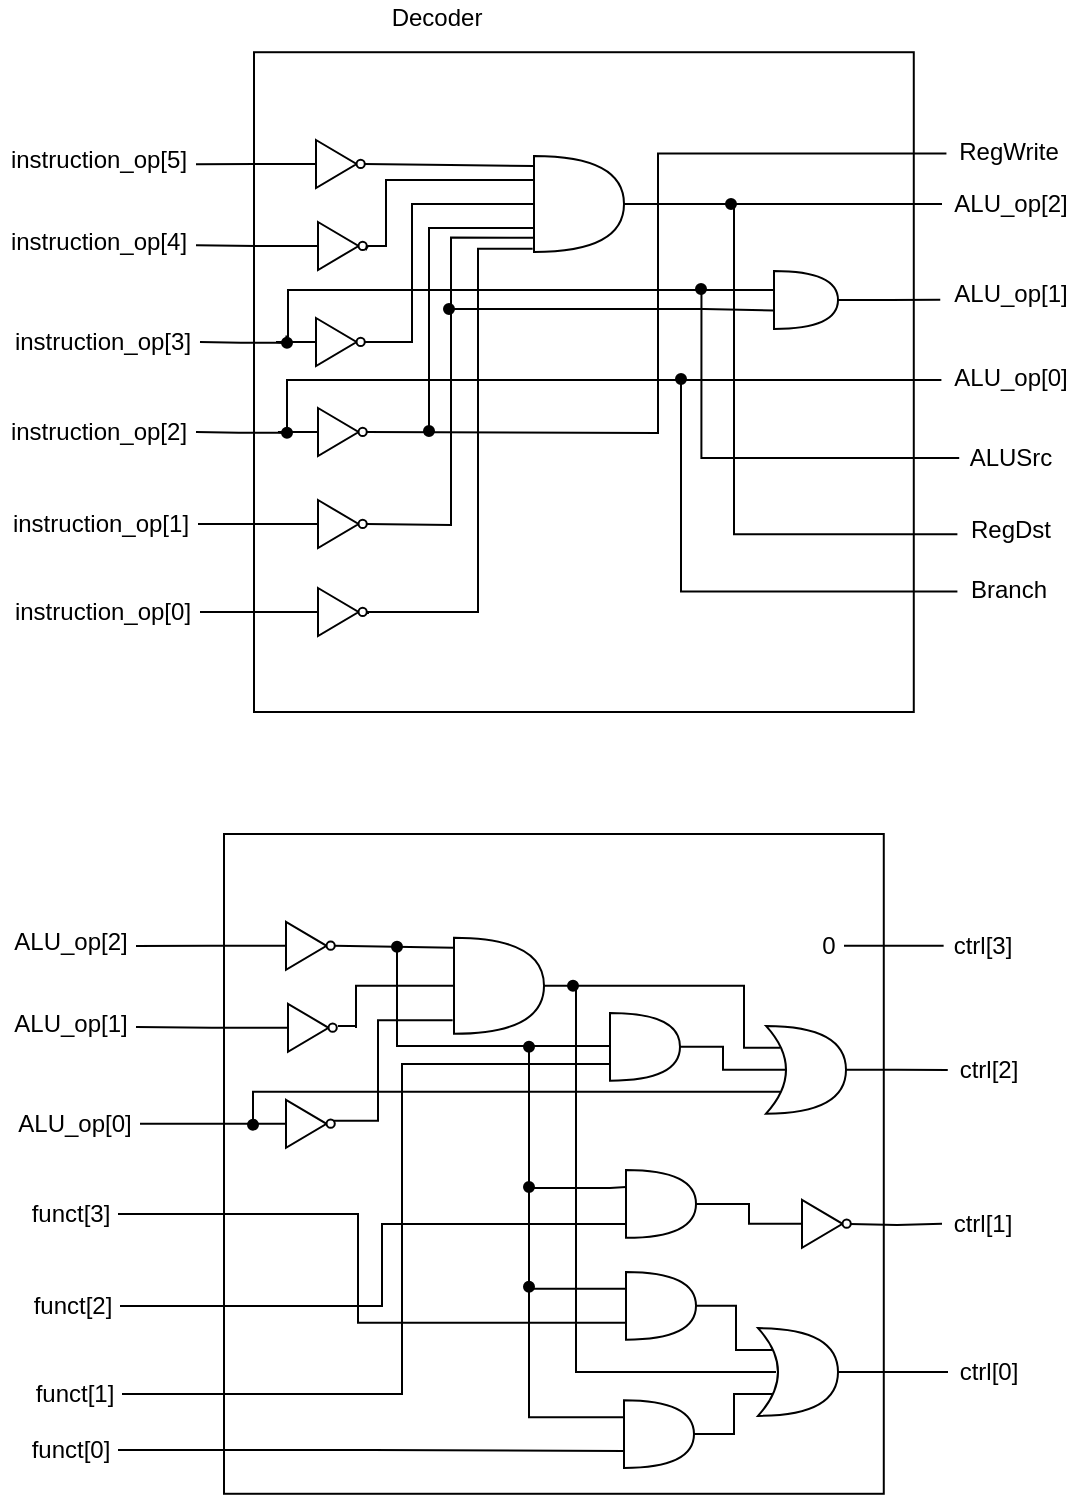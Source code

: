 <mxfile version="17.4.6" type="device"><diagram id="Ae_GT6EMY1hD6hrK7JYR" name="Page-1"><mxGraphModel dx="745" dy="617" grid="0" gridSize="10" guides="1" tooltips="1" connect="1" arrows="1" fold="1" page="1" pageScale="1" pageWidth="827" pageHeight="1169" math="0" shadow="0"><root><mxCell id="0"/><mxCell id="1" parent="0"/><mxCell id="mWojuY9GmWbYDhZJuM3N-86" value="" style="whiteSpace=wrap;html=1;aspect=fixed;" vertex="1" parent="1"><mxGeometry x="268" y="561" width="329.89" height="329.89" as="geometry"/></mxCell><mxCell id="tifGCNSikDP9x4b8kr5v-2" style="edgeStyle=orthogonalEdgeStyle;rounded=0;orthogonalLoop=1;jettySize=auto;html=1;exitX=0;exitY=0.25;exitDx=0;exitDy=0;exitPerimeter=0;endArrow=none;endFill=0;" parent="1" source="tifGCNSikDP9x4b8kr5v-1" edge="1"><mxGeometry relative="1" as="geometry"><mxPoint x="406" y="327.286" as="targetPoint"/></mxGeometry></mxCell><mxCell id="tifGCNSikDP9x4b8kr5v-3" style="edgeStyle=orthogonalEdgeStyle;rounded=0;orthogonalLoop=1;jettySize=auto;html=1;exitX=0;exitY=0.75;exitDx=0;exitDy=0;exitPerimeter=0;endArrow=none;endFill=0;" parent="1" source="tifGCNSikDP9x4b8kr5v-1" edge="1"><mxGeometry relative="1" as="geometry"><mxPoint x="406" y="353" as="targetPoint"/></mxGeometry></mxCell><mxCell id="tifGCNSikDP9x4b8kr5v-1" value="" style="shape=or;whiteSpace=wrap;html=1;" parent="1" vertex="1"><mxGeometry x="436" y="314" width="50" height="52.22" as="geometry"/></mxCell><mxCell id="tifGCNSikDP9x4b8kr5v-4" value="instruction_op[3]" style="text;html=1;align=center;verticalAlign=middle;resizable=0;points=[];autosize=1;strokeColor=none;fillColor=none;" parent="1" vertex="1"><mxGeometry x="158" y="306" width="98" height="18" as="geometry"/></mxCell><mxCell id="mWojuY9GmWbYDhZJuM3N-1" value="instruction_op[2]" style="text;html=1;align=center;verticalAlign=middle;resizable=0;points=[];autosize=1;strokeColor=none;fillColor=none;" vertex="1" parent="1"><mxGeometry x="156" y="351" width="98" height="18" as="geometry"/></mxCell><mxCell id="mWojuY9GmWbYDhZJuM3N-2" value="instruction_op[1]" style="text;html=1;align=center;verticalAlign=middle;resizable=0;points=[];autosize=1;strokeColor=none;fillColor=none;" vertex="1" parent="1"><mxGeometry x="157" y="397" width="98" height="18" as="geometry"/></mxCell><mxCell id="mWojuY9GmWbYDhZJuM3N-3" value="" style="whiteSpace=wrap;html=1;aspect=fixed;" vertex="1" parent="1"><mxGeometry x="283" y="170.11" width="329.89" height="329.89" as="geometry"/></mxCell><mxCell id="mWojuY9GmWbYDhZJuM3N-4" value="Decoder" style="text;html=1;align=center;verticalAlign=middle;resizable=0;points=[];autosize=1;strokeColor=none;fillColor=none;" vertex="1" parent="1"><mxGeometry x="346" y="144" width="55" height="18" as="geometry"/></mxCell><mxCell id="mWojuY9GmWbYDhZJuM3N-6" value="instruction_op[5]" style="text;html=1;align=center;verticalAlign=middle;resizable=0;points=[];autosize=1;strokeColor=none;fillColor=none;" vertex="1" parent="1"><mxGeometry x="156" y="215" width="98" height="18" as="geometry"/></mxCell><mxCell id="mWojuY9GmWbYDhZJuM3N-7" value="instruction_op[4]" style="text;html=1;align=center;verticalAlign=middle;resizable=0;points=[];autosize=1;strokeColor=none;fillColor=none;" vertex="1" parent="1"><mxGeometry x="156" y="256" width="98" height="18" as="geometry"/></mxCell><mxCell id="mWojuY9GmWbYDhZJuM3N-8" value="instruction_op[0]" style="text;html=1;align=center;verticalAlign=middle;resizable=0;points=[];autosize=1;strokeColor=none;fillColor=none;" vertex="1" parent="1"><mxGeometry x="158" y="441" width="98" height="18" as="geometry"/></mxCell><mxCell id="mWojuY9GmWbYDhZJuM3N-11" value="" style="group" vertex="1" connectable="0" parent="1"><mxGeometry x="314" y="214" width="25" height="24" as="geometry"/></mxCell><mxCell id="mWojuY9GmWbYDhZJuM3N-9" value="" style="triangle;whiteSpace=wrap;html=1;" vertex="1" parent="mWojuY9GmWbYDhZJuM3N-11"><mxGeometry width="20.27" height="24" as="geometry"/></mxCell><mxCell id="mWojuY9GmWbYDhZJuM3N-10" value="" style="ellipse;whiteSpace=wrap;html=1;aspect=fixed;" vertex="1" parent="mWojuY9GmWbYDhZJuM3N-11"><mxGeometry x="20.27" y="9.9" width="4.118" height="4.118" as="geometry"/></mxCell><mxCell id="mWojuY9GmWbYDhZJuM3N-12" value="" style="group" vertex="1" connectable="0" parent="1"><mxGeometry x="315" y="438" width="25" height="24" as="geometry"/></mxCell><mxCell id="mWojuY9GmWbYDhZJuM3N-13" value="" style="triangle;whiteSpace=wrap;html=1;" vertex="1" parent="mWojuY9GmWbYDhZJuM3N-12"><mxGeometry width="20.27" height="24" as="geometry"/></mxCell><mxCell id="mWojuY9GmWbYDhZJuM3N-14" value="" style="ellipse;whiteSpace=wrap;html=1;aspect=fixed;" vertex="1" parent="mWojuY9GmWbYDhZJuM3N-12"><mxGeometry x="20.27" y="9.9" width="4.118" height="4.118" as="geometry"/></mxCell><mxCell id="mWojuY9GmWbYDhZJuM3N-15" value="" style="group" vertex="1" connectable="0" parent="1"><mxGeometry x="315" y="394" width="25" height="24" as="geometry"/></mxCell><mxCell id="mWojuY9GmWbYDhZJuM3N-16" value="" style="triangle;whiteSpace=wrap;html=1;" vertex="1" parent="mWojuY9GmWbYDhZJuM3N-15"><mxGeometry width="20.27" height="24" as="geometry"/></mxCell><mxCell id="mWojuY9GmWbYDhZJuM3N-17" value="" style="ellipse;whiteSpace=wrap;html=1;aspect=fixed;" vertex="1" parent="mWojuY9GmWbYDhZJuM3N-15"><mxGeometry x="20.27" y="9.9" width="4.118" height="4.118" as="geometry"/></mxCell><mxCell id="mWojuY9GmWbYDhZJuM3N-18" value="" style="group" vertex="1" connectable="0" parent="1"><mxGeometry x="315" y="348" width="25" height="24" as="geometry"/></mxCell><mxCell id="mWojuY9GmWbYDhZJuM3N-19" value="" style="triangle;whiteSpace=wrap;html=1;" vertex="1" parent="mWojuY9GmWbYDhZJuM3N-18"><mxGeometry width="20.27" height="24" as="geometry"/></mxCell><mxCell id="mWojuY9GmWbYDhZJuM3N-20" value="" style="ellipse;whiteSpace=wrap;html=1;aspect=fixed;" vertex="1" parent="mWojuY9GmWbYDhZJuM3N-18"><mxGeometry x="20.27" y="9.9" width="4.118" height="4.118" as="geometry"/></mxCell><mxCell id="mWojuY9GmWbYDhZJuM3N-21" value="" style="group" vertex="1" connectable="0" parent="1"><mxGeometry x="314" y="303" width="25" height="24" as="geometry"/></mxCell><mxCell id="mWojuY9GmWbYDhZJuM3N-22" value="" style="triangle;whiteSpace=wrap;html=1;" vertex="1" parent="mWojuY9GmWbYDhZJuM3N-21"><mxGeometry width="20.27" height="24" as="geometry"/></mxCell><mxCell id="mWojuY9GmWbYDhZJuM3N-23" value="" style="ellipse;whiteSpace=wrap;html=1;aspect=fixed;" vertex="1" parent="mWojuY9GmWbYDhZJuM3N-21"><mxGeometry x="20.27" y="9.9" width="4.118" height="4.118" as="geometry"/></mxCell><mxCell id="mWojuY9GmWbYDhZJuM3N-24" value="" style="group" vertex="1" connectable="0" parent="1"><mxGeometry x="315" y="255" width="25" height="24" as="geometry"/></mxCell><mxCell id="mWojuY9GmWbYDhZJuM3N-25" value="" style="triangle;whiteSpace=wrap;html=1;" vertex="1" parent="mWojuY9GmWbYDhZJuM3N-24"><mxGeometry width="20.27" height="24" as="geometry"/></mxCell><mxCell id="mWojuY9GmWbYDhZJuM3N-26" value="" style="ellipse;whiteSpace=wrap;html=1;aspect=fixed;" vertex="1" parent="mWojuY9GmWbYDhZJuM3N-24"><mxGeometry x="20.27" y="9.9" width="4.118" height="4.118" as="geometry"/></mxCell><mxCell id="mWojuY9GmWbYDhZJuM3N-28" style="edgeStyle=orthogonalEdgeStyle;rounded=0;orthogonalLoop=1;jettySize=auto;html=1;exitX=0;exitY=0.5;exitDx=0;exitDy=0;entryX=1;entryY=0.616;entryDx=0;entryDy=0;entryPerimeter=0;endArrow=none;endFill=0;" edge="1" parent="1" source="mWojuY9GmWbYDhZJuM3N-9" target="mWojuY9GmWbYDhZJuM3N-6"><mxGeometry relative="1" as="geometry"/></mxCell><mxCell id="mWojuY9GmWbYDhZJuM3N-29" style="edgeStyle=orthogonalEdgeStyle;rounded=0;orthogonalLoop=1;jettySize=auto;html=1;exitX=0;exitY=0.5;exitDx=0;exitDy=0;entryX=1;entryY=0.587;entryDx=0;entryDy=0;entryPerimeter=0;endArrow=none;endFill=0;" edge="1" parent="1" source="mWojuY9GmWbYDhZJuM3N-25" target="mWojuY9GmWbYDhZJuM3N-7"><mxGeometry relative="1" as="geometry"/></mxCell><mxCell id="mWojuY9GmWbYDhZJuM3N-30" style="edgeStyle=orthogonalEdgeStyle;rounded=0;orthogonalLoop=1;jettySize=auto;html=1;exitX=0;exitY=0.5;exitDx=0;exitDy=0;endArrow=none;endFill=0;startArrow=none;" edge="1" parent="1" source="mWojuY9GmWbYDhZJuM3N-54" target="tifGCNSikDP9x4b8kr5v-4"><mxGeometry relative="1" as="geometry"/></mxCell><mxCell id="mWojuY9GmWbYDhZJuM3N-31" style="edgeStyle=orthogonalEdgeStyle;rounded=0;orthogonalLoop=1;jettySize=auto;html=1;exitX=0;exitY=0.5;exitDx=0;exitDy=0;endArrow=none;endFill=0;startArrow=none;" edge="1" parent="1" source="mWojuY9GmWbYDhZJuM3N-65" target="mWojuY9GmWbYDhZJuM3N-1"><mxGeometry relative="1" as="geometry"/></mxCell><mxCell id="mWojuY9GmWbYDhZJuM3N-32" style="edgeStyle=orthogonalEdgeStyle;rounded=0;orthogonalLoop=1;jettySize=auto;html=1;exitX=0;exitY=0.5;exitDx=0;exitDy=0;endArrow=none;endFill=0;" edge="1" parent="1" source="mWojuY9GmWbYDhZJuM3N-16" target="mWojuY9GmWbYDhZJuM3N-2"><mxGeometry relative="1" as="geometry"/></mxCell><mxCell id="mWojuY9GmWbYDhZJuM3N-33" style="edgeStyle=orthogonalEdgeStyle;rounded=0;orthogonalLoop=1;jettySize=auto;html=1;exitX=0;exitY=0.5;exitDx=0;exitDy=0;endArrow=none;endFill=0;" edge="1" parent="1" source="mWojuY9GmWbYDhZJuM3N-13" target="mWojuY9GmWbYDhZJuM3N-8"><mxGeometry relative="1" as="geometry"/></mxCell><mxCell id="mWojuY9GmWbYDhZJuM3N-45" style="edgeStyle=orthogonalEdgeStyle;rounded=0;orthogonalLoop=1;jettySize=auto;html=1;exitX=0;exitY=0.75;exitDx=0;exitDy=0;exitPerimeter=0;endArrow=none;endFill=0;startArrow=none;" edge="1" parent="1" source="mWojuY9GmWbYDhZJuM3N-48"><mxGeometry relative="1" as="geometry"><mxPoint x="370.586" y="360.103" as="targetPoint"/></mxGeometry></mxCell><mxCell id="mWojuY9GmWbYDhZJuM3N-53" style="edgeStyle=orthogonalEdgeStyle;rounded=0;orthogonalLoop=1;jettySize=auto;html=1;exitX=1;exitY=0.5;exitDx=0;exitDy=0;exitPerimeter=0;endArrow=none;endFill=0;startArrow=none;" edge="1" parent="1" source="mWojuY9GmWbYDhZJuM3N-74" target="mWojuY9GmWbYDhZJuM3N-52"><mxGeometry relative="1" as="geometry"/></mxCell><mxCell id="mWojuY9GmWbYDhZJuM3N-34" value="" style="shape=or;whiteSpace=wrap;html=1;" vertex="1" parent="1"><mxGeometry x="423" y="222" width="45" height="48" as="geometry"/></mxCell><mxCell id="mWojuY9GmWbYDhZJuM3N-37" value="RegWrite" style="text;html=1;align=center;verticalAlign=middle;resizable=0;points=[];autosize=1;strokeColor=none;fillColor=none;" vertex="1" parent="1"><mxGeometry x="630" y="211" width="60" height="18" as="geometry"/></mxCell><mxCell id="mWojuY9GmWbYDhZJuM3N-39" style="edgeStyle=orthogonalEdgeStyle;rounded=0;orthogonalLoop=1;jettySize=auto;html=1;entryX=-0.013;entryY=0.544;entryDx=0;entryDy=0;entryPerimeter=0;endArrow=none;endFill=0;" edge="1" parent="1" target="mWojuY9GmWbYDhZJuM3N-37"><mxGeometry relative="1" as="geometry"><mxPoint x="339" y="360" as="sourcePoint"/></mxGeometry></mxCell><mxCell id="mWojuY9GmWbYDhZJuM3N-40" style="edgeStyle=orthogonalEdgeStyle;rounded=0;orthogonalLoop=1;jettySize=auto;html=1;entryX=0;entryY=0.104;entryDx=0;entryDy=0;entryPerimeter=0;endArrow=none;endFill=0;" edge="1" parent="1" target="mWojuY9GmWbYDhZJuM3N-34"><mxGeometry relative="1" as="geometry"><mxPoint x="338" y="226" as="sourcePoint"/></mxGeometry></mxCell><mxCell id="mWojuY9GmWbYDhZJuM3N-41" style="edgeStyle=orthogonalEdgeStyle;rounded=0;orthogonalLoop=1;jettySize=auto;html=1;exitX=1;exitY=0.5;exitDx=0;exitDy=0;entryX=0;entryY=0.25;entryDx=0;entryDy=0;entryPerimeter=0;endArrow=none;endFill=0;" edge="1" parent="1" source="mWojuY9GmWbYDhZJuM3N-26" target="mWojuY9GmWbYDhZJuM3N-34"><mxGeometry relative="1" as="geometry"><Array as="points"><mxPoint x="339" y="268"/><mxPoint x="340" y="268"/><mxPoint x="340" y="267"/><mxPoint x="349" y="267"/><mxPoint x="349" y="234"/></Array></mxGeometry></mxCell><mxCell id="mWojuY9GmWbYDhZJuM3N-42" style="edgeStyle=orthogonalEdgeStyle;rounded=0;orthogonalLoop=1;jettySize=auto;html=1;entryX=0;entryY=0.5;entryDx=0;entryDy=0;entryPerimeter=0;endArrow=none;endFill=0;" edge="1" parent="1" target="mWojuY9GmWbYDhZJuM3N-34"><mxGeometry relative="1" as="geometry"><mxPoint x="338" y="315" as="sourcePoint"/><Array as="points"><mxPoint x="362" y="315"/><mxPoint x="362" y="246"/></Array></mxGeometry></mxCell><mxCell id="mWojuY9GmWbYDhZJuM3N-46" style="edgeStyle=orthogonalEdgeStyle;rounded=0;orthogonalLoop=1;jettySize=auto;html=1;entryX=0;entryY=0.851;entryDx=0;entryDy=0;entryPerimeter=0;endArrow=none;endFill=0;" edge="1" parent="1" target="mWojuY9GmWbYDhZJuM3N-34"><mxGeometry relative="1" as="geometry"><mxPoint x="339" y="406" as="sourcePoint"/></mxGeometry></mxCell><mxCell id="mWojuY9GmWbYDhZJuM3N-47" style="edgeStyle=orthogonalEdgeStyle;rounded=0;orthogonalLoop=1;jettySize=auto;html=1;entryX=-0.015;entryY=0.966;entryDx=0;entryDy=0;entryPerimeter=0;endArrow=none;endFill=0;" edge="1" parent="1" target="mWojuY9GmWbYDhZJuM3N-34"><mxGeometry relative="1" as="geometry"><mxPoint x="340" y="451" as="sourcePoint"/><mxPoint x="407.22" y="270" as="targetPoint"/><Array as="points"><mxPoint x="340" y="451"/><mxPoint x="340" y="450"/><mxPoint x="395" y="450"/><mxPoint x="395" y="268"/></Array></mxGeometry></mxCell><mxCell id="mWojuY9GmWbYDhZJuM3N-48" value="" style="ellipse;whiteSpace=wrap;html=1;aspect=fixed;fillColor=#000000;" vertex="1" parent="1"><mxGeometry x="368" y="357.02" width="5" height="5" as="geometry"/></mxCell><mxCell id="mWojuY9GmWbYDhZJuM3N-49" value="" style="edgeStyle=orthogonalEdgeStyle;rounded=0;orthogonalLoop=1;jettySize=auto;html=1;exitX=0;exitY=0.75;exitDx=0;exitDy=0;exitPerimeter=0;endArrow=none;endFill=0;" edge="1" parent="1" source="mWojuY9GmWbYDhZJuM3N-34" target="mWojuY9GmWbYDhZJuM3N-48"><mxGeometry relative="1" as="geometry"><mxPoint x="370.586" y="360.103" as="targetPoint"/><mxPoint x="423" y="258" as="sourcePoint"/></mxGeometry></mxCell><mxCell id="mWojuY9GmWbYDhZJuM3N-50" value="ALU_op[1]" style="text;html=1;align=center;verticalAlign=middle;resizable=0;points=[];autosize=1;strokeColor=none;fillColor=none;" vertex="1" parent="1"><mxGeometry x="627" y="282" width="67" height="18" as="geometry"/></mxCell><mxCell id="mWojuY9GmWbYDhZJuM3N-51" value="ALU_op[0]" style="text;html=1;align=center;verticalAlign=middle;resizable=0;points=[];autosize=1;strokeColor=none;fillColor=none;" vertex="1" parent="1"><mxGeometry x="627" y="324" width="67" height="18" as="geometry"/></mxCell><mxCell id="mWojuY9GmWbYDhZJuM3N-52" value="ALU_op[2]" style="text;html=1;align=center;verticalAlign=middle;resizable=0;points=[];autosize=1;strokeColor=none;fillColor=none;" vertex="1" parent="1"><mxGeometry x="627" y="237" width="67" height="18" as="geometry"/></mxCell><mxCell id="mWojuY9GmWbYDhZJuM3N-54" value="" style="ellipse;whiteSpace=wrap;html=1;aspect=fixed;fillColor=#000000;" vertex="1" parent="1"><mxGeometry x="297" y="312.9" width="5" height="5" as="geometry"/></mxCell><mxCell id="mWojuY9GmWbYDhZJuM3N-55" value="" style="edgeStyle=orthogonalEdgeStyle;rounded=0;orthogonalLoop=1;jettySize=auto;html=1;exitX=0;exitY=0.5;exitDx=0;exitDy=0;endArrow=none;endFill=0;" edge="1" parent="1" source="mWojuY9GmWbYDhZJuM3N-22" target="mWojuY9GmWbYDhZJuM3N-54"><mxGeometry relative="1" as="geometry"><mxPoint x="314" y="315" as="sourcePoint"/><mxPoint x="256" y="315" as="targetPoint"/></mxGeometry></mxCell><mxCell id="mWojuY9GmWbYDhZJuM3N-58" style="edgeStyle=orthogonalEdgeStyle;rounded=0;orthogonalLoop=1;jettySize=auto;html=1;exitX=1;exitY=0.5;exitDx=0;exitDy=0;exitPerimeter=0;entryX=-0.013;entryY=0.659;entryDx=0;entryDy=0;entryPerimeter=0;endArrow=none;endFill=0;" edge="1" parent="1" source="mWojuY9GmWbYDhZJuM3N-57" target="mWojuY9GmWbYDhZJuM3N-50"><mxGeometry relative="1" as="geometry"/></mxCell><mxCell id="mWojuY9GmWbYDhZJuM3N-59" style="edgeStyle=orthogonalEdgeStyle;rounded=0;orthogonalLoop=1;jettySize=auto;html=1;exitX=0;exitY=0.25;exitDx=0;exitDy=0;exitPerimeter=0;endArrow=none;endFill=0;" edge="1" parent="1" source="mWojuY9GmWbYDhZJuM3N-57"><mxGeometry relative="1" as="geometry"><mxPoint x="298.714" y="312.286" as="targetPoint"/><Array as="points"><mxPoint x="543" y="289"/><mxPoint x="300" y="289"/><mxPoint x="300" y="312"/></Array></mxGeometry></mxCell><mxCell id="mWojuY9GmWbYDhZJuM3N-57" value="" style="shape=or;whiteSpace=wrap;html=1;" vertex="1" parent="1"><mxGeometry x="543" y="279.55" width="32" height="28.9" as="geometry"/></mxCell><mxCell id="mWojuY9GmWbYDhZJuM3N-64" style="edgeStyle=orthogonalEdgeStyle;rounded=0;orthogonalLoop=1;jettySize=auto;html=1;exitX=1;exitY=0.5;exitDx=0;exitDy=0;entryX=0;entryY=0.75;entryDx=0;entryDy=0;entryPerimeter=0;endArrow=none;endFill=0;" edge="1" parent="1"><mxGeometry relative="1" as="geometry"><mxPoint x="383" y="298.5" as="sourcePoint"/><mxPoint x="543" y="299.225" as="targetPoint"/><Array as="points"><mxPoint x="508" y="299"/><mxPoint x="543" y="299"/></Array></mxGeometry></mxCell><mxCell id="mWojuY9GmWbYDhZJuM3N-61" value="" style="ellipse;whiteSpace=wrap;html=1;aspect=fixed;fillColor=#000000;" vertex="1" parent="1"><mxGeometry x="378" y="296" width="5" height="5" as="geometry"/></mxCell><mxCell id="mWojuY9GmWbYDhZJuM3N-67" style="edgeStyle=orthogonalEdgeStyle;rounded=0;orthogonalLoop=1;jettySize=auto;html=1;entryX=-0.004;entryY=0.524;entryDx=0;entryDy=0;entryPerimeter=0;endArrow=none;endFill=0;" edge="1" parent="1" source="mWojuY9GmWbYDhZJuM3N-65" target="mWojuY9GmWbYDhZJuM3N-51"><mxGeometry relative="1" as="geometry"><Array as="points"><mxPoint x="300" y="334"/><mxPoint x="627" y="334"/></Array></mxGeometry></mxCell><mxCell id="mWojuY9GmWbYDhZJuM3N-65" value="" style="ellipse;whiteSpace=wrap;html=1;aspect=fixed;fillColor=#000000;" vertex="1" parent="1"><mxGeometry x="297" y="357.9" width="5" height="5" as="geometry"/></mxCell><mxCell id="mWojuY9GmWbYDhZJuM3N-66" value="" style="edgeStyle=orthogonalEdgeStyle;rounded=0;orthogonalLoop=1;jettySize=auto;html=1;exitX=0;exitY=0.5;exitDx=0;exitDy=0;endArrow=none;endFill=0;" edge="1" parent="1" source="mWojuY9GmWbYDhZJuM3N-19" target="mWojuY9GmWbYDhZJuM3N-65"><mxGeometry relative="1" as="geometry"><mxPoint x="315" y="360" as="sourcePoint"/><mxPoint x="254" y="360" as="targetPoint"/></mxGeometry></mxCell><mxCell id="mWojuY9GmWbYDhZJuM3N-69" value="Branch" style="text;html=1;align=center;verticalAlign=middle;resizable=0;points=[];autosize=1;strokeColor=none;fillColor=none;" vertex="1" parent="1"><mxGeometry x="636" y="430" width="48" height="18" as="geometry"/></mxCell><mxCell id="mWojuY9GmWbYDhZJuM3N-70" value="RegDst" style="text;html=1;align=center;verticalAlign=middle;resizable=0;points=[];autosize=1;strokeColor=none;fillColor=none;" vertex="1" parent="1"><mxGeometry x="635.5" y="400" width="50" height="18" as="geometry"/></mxCell><mxCell id="mWojuY9GmWbYDhZJuM3N-71" value="ALUSrc" style="text;html=1;align=center;verticalAlign=middle;resizable=0;points=[];autosize=1;strokeColor=none;fillColor=none;" vertex="1" parent="1"><mxGeometry x="635" y="363.52" width="51" height="18" as="geometry"/></mxCell><mxCell id="mWojuY9GmWbYDhZJuM3N-73" style="edgeStyle=orthogonalEdgeStyle;rounded=0;orthogonalLoop=1;jettySize=auto;html=1;exitX=0;exitY=1;exitDx=0;exitDy=0;entryX=-0.028;entryY=0.55;entryDx=0;entryDy=0;entryPerimeter=0;endArrow=none;endFill=0;" edge="1" parent="1"><mxGeometry relative="1" as="geometry"><mxPoint x="506.732" y="290.268" as="sourcePoint"/><mxPoint x="635.572" y="373.42" as="targetPoint"/><Array as="points"><mxPoint x="507" y="373"/><mxPoint x="636" y="373"/></Array></mxGeometry></mxCell><mxCell id="mWojuY9GmWbYDhZJuM3N-72" value="" style="ellipse;whiteSpace=wrap;html=1;aspect=fixed;fillColor=#000000;" vertex="1" parent="1"><mxGeometry x="504" y="286" width="5" height="5" as="geometry"/></mxCell><mxCell id="mWojuY9GmWbYDhZJuM3N-76" style="edgeStyle=orthogonalEdgeStyle;rounded=0;orthogonalLoop=1;jettySize=auto;html=1;entryX=-0.016;entryY=0.619;entryDx=0;entryDy=0;entryPerimeter=0;endArrow=none;endFill=0;" edge="1" parent="1" source="mWojuY9GmWbYDhZJuM3N-74" target="mWojuY9GmWbYDhZJuM3N-70"><mxGeometry relative="1" as="geometry"><Array as="points"><mxPoint x="523" y="411"/></Array></mxGeometry></mxCell><mxCell id="mWojuY9GmWbYDhZJuM3N-74" value="" style="ellipse;whiteSpace=wrap;html=1;aspect=fixed;fillColor=#000000;" vertex="1" parent="1"><mxGeometry x="519" y="243.5" width="5" height="5" as="geometry"/></mxCell><mxCell id="mWojuY9GmWbYDhZJuM3N-75" value="" style="edgeStyle=orthogonalEdgeStyle;rounded=0;orthogonalLoop=1;jettySize=auto;html=1;exitX=1;exitY=0.5;exitDx=0;exitDy=0;exitPerimeter=0;endArrow=none;endFill=0;" edge="1" parent="1" source="mWojuY9GmWbYDhZJuM3N-34" target="mWojuY9GmWbYDhZJuM3N-74"><mxGeometry relative="1" as="geometry"><mxPoint x="468" y="246" as="sourcePoint"/><mxPoint x="627" y="246" as="targetPoint"/></mxGeometry></mxCell><mxCell id="mWojuY9GmWbYDhZJuM3N-79" style="edgeStyle=orthogonalEdgeStyle;rounded=0;orthogonalLoop=1;jettySize=auto;html=1;exitX=0.5;exitY=1;exitDx=0;exitDy=0;entryX=-0.027;entryY=0.54;entryDx=0;entryDy=0;entryPerimeter=0;endArrow=none;endFill=0;" edge="1" parent="1" source="mWojuY9GmWbYDhZJuM3N-77" target="mWojuY9GmWbYDhZJuM3N-69"><mxGeometry relative="1" as="geometry"><Array as="points"><mxPoint x="496" y="440"/></Array></mxGeometry></mxCell><mxCell id="mWojuY9GmWbYDhZJuM3N-77" value="" style="ellipse;whiteSpace=wrap;html=1;aspect=fixed;fillColor=#000000;" vertex="1" parent="1"><mxGeometry x="494" y="331" width="5" height="5" as="geometry"/></mxCell><mxCell id="mWojuY9GmWbYDhZJuM3N-162" style="edgeStyle=orthogonalEdgeStyle;rounded=0;orthogonalLoop=1;jettySize=auto;html=1;entryX=0;entryY=0.5;entryDx=0;entryDy=0;endArrow=none;endFill=0;" edge="1" parent="1" source="mWojuY9GmWbYDhZJuM3N-83" target="mWojuY9GmWbYDhZJuM3N-103"><mxGeometry relative="1" as="geometry"/></mxCell><mxCell id="mWojuY9GmWbYDhZJuM3N-83" value="ALU_op[0]" style="text;html=1;align=center;verticalAlign=middle;resizable=0;points=[];autosize=1;strokeColor=none;fillColor=none;" vertex="1" parent="1"><mxGeometry x="159" y="696.89" width="67" height="18" as="geometry"/></mxCell><mxCell id="mWojuY9GmWbYDhZJuM3N-84" value="funct[3]" style="text;html=1;align=center;verticalAlign=middle;resizable=0;points=[];autosize=1;strokeColor=none;fillColor=none;" vertex="1" parent="1"><mxGeometry x="166" y="741.89" width="49" height="18" as="geometry"/></mxCell><mxCell id="mWojuY9GmWbYDhZJuM3N-85" value="funct[2]" style="text;html=1;align=center;verticalAlign=middle;resizable=0;points=[];autosize=1;strokeColor=none;fillColor=none;" vertex="1" parent="1"><mxGeometry x="167" y="787.89" width="49" height="18" as="geometry"/></mxCell><mxCell id="mWojuY9GmWbYDhZJuM3N-87" value="ALU_op[2]" style="text;html=1;align=center;verticalAlign=middle;resizable=0;points=[];autosize=1;strokeColor=none;fillColor=none;" vertex="1" parent="1"><mxGeometry x="157" y="605.89" width="67" height="18" as="geometry"/></mxCell><mxCell id="mWojuY9GmWbYDhZJuM3N-88" value="ALU_op[1]" style="text;html=1;align=center;verticalAlign=middle;resizable=0;points=[];autosize=1;strokeColor=none;fillColor=none;" vertex="1" parent="1"><mxGeometry x="157" y="646.89" width="67" height="18" as="geometry"/></mxCell><mxCell id="mWojuY9GmWbYDhZJuM3N-89" value="funct[1]" style="text;html=1;align=center;verticalAlign=middle;resizable=0;points=[];autosize=1;strokeColor=none;fillColor=none;" vertex="1" parent="1"><mxGeometry x="168" y="831.89" width="49" height="18" as="geometry"/></mxCell><mxCell id="mWojuY9GmWbYDhZJuM3N-90" value="" style="group" vertex="1" connectable="0" parent="1"><mxGeometry x="299" y="604.89" width="25" height="24" as="geometry"/></mxCell><mxCell id="mWojuY9GmWbYDhZJuM3N-91" value="" style="triangle;whiteSpace=wrap;html=1;" vertex="1" parent="mWojuY9GmWbYDhZJuM3N-90"><mxGeometry width="20.27" height="24" as="geometry"/></mxCell><mxCell id="mWojuY9GmWbYDhZJuM3N-92" value="" style="ellipse;whiteSpace=wrap;html=1;aspect=fixed;" vertex="1" parent="mWojuY9GmWbYDhZJuM3N-90"><mxGeometry x="20.27" y="9.9" width="4.118" height="4.118" as="geometry"/></mxCell><mxCell id="mWojuY9GmWbYDhZJuM3N-102" value="" style="group" vertex="1" connectable="0" parent="1"><mxGeometry x="299" y="693.89" width="25" height="24" as="geometry"/></mxCell><mxCell id="mWojuY9GmWbYDhZJuM3N-103" value="" style="triangle;whiteSpace=wrap;html=1;" vertex="1" parent="mWojuY9GmWbYDhZJuM3N-102"><mxGeometry width="20.27" height="24" as="geometry"/></mxCell><mxCell id="mWojuY9GmWbYDhZJuM3N-104" value="" style="ellipse;whiteSpace=wrap;html=1;aspect=fixed;" vertex="1" parent="mWojuY9GmWbYDhZJuM3N-102"><mxGeometry x="20.27" y="9.9" width="4.118" height="4.118" as="geometry"/></mxCell><mxCell id="mWojuY9GmWbYDhZJuM3N-105" value="" style="group" vertex="1" connectable="0" parent="1"><mxGeometry x="300" y="645.89" width="25" height="24" as="geometry"/></mxCell><mxCell id="mWojuY9GmWbYDhZJuM3N-106" value="" style="triangle;whiteSpace=wrap;html=1;" vertex="1" parent="mWojuY9GmWbYDhZJuM3N-105"><mxGeometry width="20.27" height="24" as="geometry"/></mxCell><mxCell id="mWojuY9GmWbYDhZJuM3N-107" value="" style="ellipse;whiteSpace=wrap;html=1;aspect=fixed;" vertex="1" parent="mWojuY9GmWbYDhZJuM3N-105"><mxGeometry x="20.27" y="9.9" width="4.118" height="4.118" as="geometry"/></mxCell><mxCell id="mWojuY9GmWbYDhZJuM3N-108" style="edgeStyle=orthogonalEdgeStyle;rounded=0;orthogonalLoop=1;jettySize=auto;html=1;exitX=0;exitY=0.5;exitDx=0;exitDy=0;entryX=1;entryY=0.616;entryDx=0;entryDy=0;entryPerimeter=0;endArrow=none;endFill=0;" edge="1" parent="1" source="mWojuY9GmWbYDhZJuM3N-91" target="mWojuY9GmWbYDhZJuM3N-87"><mxGeometry relative="1" as="geometry"/></mxCell><mxCell id="mWojuY9GmWbYDhZJuM3N-109" style="edgeStyle=orthogonalEdgeStyle;rounded=0;orthogonalLoop=1;jettySize=auto;html=1;exitX=0;exitY=0.5;exitDx=0;exitDy=0;entryX=1;entryY=0.587;entryDx=0;entryDy=0;entryPerimeter=0;endArrow=none;endFill=0;" edge="1" parent="1" source="mWojuY9GmWbYDhZJuM3N-106" target="mWojuY9GmWbYDhZJuM3N-88"><mxGeometry relative="1" as="geometry"/></mxCell><mxCell id="mWojuY9GmWbYDhZJuM3N-111" style="edgeStyle=orthogonalEdgeStyle;rounded=0;orthogonalLoop=1;jettySize=auto;html=1;exitX=0;exitY=0.75;exitDx=0;exitDy=0;endArrow=none;endFill=0;startArrow=none;exitPerimeter=0;" edge="1" parent="1" source="mWojuY9GmWbYDhZJuM3N-181" target="mWojuY9GmWbYDhZJuM3N-84"><mxGeometry relative="1" as="geometry"><mxPoint x="282" y="751.29" as="sourcePoint"/><Array as="points"><mxPoint x="335" y="805"/><mxPoint x="335" y="751"/></Array></mxGeometry></mxCell><mxCell id="mWojuY9GmWbYDhZJuM3N-112" style="edgeStyle=orthogonalEdgeStyle;rounded=0;orthogonalLoop=1;jettySize=auto;html=1;exitX=0;exitY=0.75;exitDx=0;exitDy=0;endArrow=none;endFill=0;exitPerimeter=0;" edge="1" parent="1" source="mWojuY9GmWbYDhZJuM3N-169" target="mWojuY9GmWbYDhZJuM3N-85"><mxGeometry relative="1" as="geometry"><mxPoint x="300.0" y="796.89" as="sourcePoint"/><Array as="points"><mxPoint x="469" y="756"/><mxPoint x="347" y="756"/><mxPoint x="347" y="797"/></Array></mxGeometry></mxCell><mxCell id="mWojuY9GmWbYDhZJuM3N-113" style="edgeStyle=orthogonalEdgeStyle;rounded=0;orthogonalLoop=1;jettySize=auto;html=1;exitX=0;exitY=0.5;exitDx=0;exitDy=0;endArrow=none;endFill=0;exitPerimeter=0;" edge="1" parent="1" source="mWojuY9GmWbYDhZJuM3N-160" target="mWojuY9GmWbYDhZJuM3N-89"><mxGeometry relative="1" as="geometry"><mxPoint x="300.0" y="840.89" as="sourcePoint"/><Array as="points"><mxPoint x="461" y="676"/><mxPoint x="357" y="676"/><mxPoint x="357" y="841"/></Array></mxGeometry></mxCell><mxCell id="mWojuY9GmWbYDhZJuM3N-159" style="edgeStyle=orthogonalEdgeStyle;rounded=0;orthogonalLoop=1;jettySize=auto;html=1;exitX=1;exitY=0.5;exitDx=0;exitDy=0;exitPerimeter=0;entryX=0.175;entryY=0.25;entryDx=0;entryDy=0;entryPerimeter=0;endArrow=none;endFill=0;" edge="1" parent="1" source="mWojuY9GmWbYDhZJuM3N-116" target="mWojuY9GmWbYDhZJuM3N-152"><mxGeometry relative="1" as="geometry"><Array as="points"><mxPoint x="528" y="637"/><mxPoint x="528" y="668"/></Array></mxGeometry></mxCell><mxCell id="mWojuY9GmWbYDhZJuM3N-116" value="" style="shape=or;whiteSpace=wrap;html=1;" vertex="1" parent="1"><mxGeometry x="383" y="612.89" width="45" height="48" as="geometry"/></mxCell><mxCell id="mWojuY9GmWbYDhZJuM3N-119" style="edgeStyle=orthogonalEdgeStyle;rounded=0;orthogonalLoop=1;jettySize=auto;html=1;entryX=0;entryY=0.104;entryDx=0;entryDy=0;entryPerimeter=0;endArrow=none;endFill=0;" edge="1" parent="1" target="mWojuY9GmWbYDhZJuM3N-116"><mxGeometry relative="1" as="geometry"><mxPoint x="323" y="616.89" as="sourcePoint"/></mxGeometry></mxCell><mxCell id="mWojuY9GmWbYDhZJuM3N-126" value="ctrl[1]" style="text;html=1;align=center;verticalAlign=middle;resizable=0;points=[];autosize=1;strokeColor=none;fillColor=none;" vertex="1" parent="1"><mxGeometry x="627" y="746.89" width="39" height="18" as="geometry"/></mxCell><mxCell id="mWojuY9GmWbYDhZJuM3N-127" value="ctrl[0]" style="text;html=1;align=center;verticalAlign=middle;resizable=0;points=[];autosize=1;strokeColor=none;fillColor=none;" vertex="1" parent="1"><mxGeometry x="630" y="821" width="39" height="18" as="geometry"/></mxCell><mxCell id="mWojuY9GmWbYDhZJuM3N-128" value="ctrl[2]" style="text;html=1;align=center;verticalAlign=middle;resizable=0;points=[];autosize=1;strokeColor=none;fillColor=none;" vertex="1" parent="1"><mxGeometry x="630" y="669.89" width="39" height="18" as="geometry"/></mxCell><mxCell id="mWojuY9GmWbYDhZJuM3N-141" value="ctrl[3]" style="text;html=1;align=center;verticalAlign=middle;resizable=0;points=[];autosize=1;strokeColor=none;fillColor=none;" vertex="1" parent="1"><mxGeometry x="627" y="607.89" width="39" height="18" as="geometry"/></mxCell><mxCell id="mWojuY9GmWbYDhZJuM3N-190" style="edgeStyle=orthogonalEdgeStyle;rounded=0;orthogonalLoop=1;jettySize=auto;html=1;entryX=0;entryY=0.75;entryDx=0;entryDy=0;entryPerimeter=0;endArrow=none;endFill=0;" edge="1" parent="1" source="mWojuY9GmWbYDhZJuM3N-150" target="mWojuY9GmWbYDhZJuM3N-186"><mxGeometry relative="1" as="geometry"/></mxCell><mxCell id="mWojuY9GmWbYDhZJuM3N-150" value="funct[0]" style="text;html=1;align=center;verticalAlign=middle;resizable=0;points=[];autosize=1;strokeColor=none;fillColor=none;" vertex="1" parent="1"><mxGeometry x="166" y="860" width="49" height="18" as="geometry"/></mxCell><mxCell id="mWojuY9GmWbYDhZJuM3N-151" style="edgeStyle=orthogonalEdgeStyle;rounded=0;orthogonalLoop=1;jettySize=auto;html=1;entryX=0;entryY=0.5;entryDx=0;entryDy=0;entryPerimeter=0;endArrow=none;endFill=0;" edge="1" parent="1" target="mWojuY9GmWbYDhZJuM3N-116"><mxGeometry relative="1" as="geometry"><mxPoint x="325" y="657" as="sourcePoint"/><Array as="points"><mxPoint x="334" y="658"/><mxPoint x="334" y="636"/><mxPoint x="366" y="636"/></Array></mxGeometry></mxCell><mxCell id="mWojuY9GmWbYDhZJuM3N-158" style="edgeStyle=orthogonalEdgeStyle;rounded=0;orthogonalLoop=1;jettySize=auto;html=1;exitX=1;exitY=0.5;exitDx=0;exitDy=0;exitPerimeter=0;entryX=-0.003;entryY=0.504;entryDx=0;entryDy=0;entryPerimeter=0;endArrow=none;endFill=0;" edge="1" parent="1" source="mWojuY9GmWbYDhZJuM3N-152" target="mWojuY9GmWbYDhZJuM3N-128"><mxGeometry relative="1" as="geometry"/></mxCell><mxCell id="mWojuY9GmWbYDhZJuM3N-152" value="" style="shape=xor;whiteSpace=wrap;html=1;fillColor=#FFFFFF;" vertex="1" parent="1"><mxGeometry x="539" y="656.94" width="40" height="43.89" as="geometry"/></mxCell><mxCell id="mWojuY9GmWbYDhZJuM3N-153" style="edgeStyle=orthogonalEdgeStyle;rounded=0;orthogonalLoop=1;jettySize=auto;html=1;exitX=1;exitY=0;exitDx=0;exitDy=0;entryX=-0.015;entryY=0.859;entryDx=0;entryDy=0;entryPerimeter=0;endArrow=none;endFill=0;" edge="1" parent="1" source="mWojuY9GmWbYDhZJuM3N-104" target="mWojuY9GmWbYDhZJuM3N-116"><mxGeometry relative="1" as="geometry"><Array as="points"><mxPoint x="345" y="704"/><mxPoint x="345" y="654"/></Array></mxGeometry></mxCell><mxCell id="mWojuY9GmWbYDhZJuM3N-155" style="edgeStyle=orthogonalEdgeStyle;rounded=0;orthogonalLoop=1;jettySize=auto;html=1;entryX=0.021;entryY=0.5;entryDx=0;entryDy=0;entryPerimeter=0;endArrow=none;endFill=0;" edge="1" parent="1" source="mWojuY9GmWbYDhZJuM3N-154" target="mWojuY9GmWbYDhZJuM3N-141"><mxGeometry relative="1" as="geometry"/></mxCell><mxCell id="mWojuY9GmWbYDhZJuM3N-154" value="0" style="text;html=1;align=center;verticalAlign=middle;resizable=0;points=[];autosize=1;strokeColor=none;fillColor=none;" vertex="1" parent="1"><mxGeometry x="561" y="607.89" width="17" height="18" as="geometry"/></mxCell><mxCell id="mWojuY9GmWbYDhZJuM3N-191" style="edgeStyle=orthogonalEdgeStyle;rounded=0;orthogonalLoop=1;jettySize=auto;html=1;endArrow=none;endFill=0;" edge="1" parent="1" source="mWojuY9GmWbYDhZJuM3N-156" target="mWojuY9GmWbYDhZJuM3N-127"><mxGeometry relative="1" as="geometry"/></mxCell><mxCell id="mWojuY9GmWbYDhZJuM3N-156" value="" style="shape=xor;whiteSpace=wrap;html=1;fillColor=#FFFFFF;" vertex="1" parent="1"><mxGeometry x="535" y="808.05" width="40" height="43.89" as="geometry"/></mxCell><mxCell id="mWojuY9GmWbYDhZJuM3N-168" style="edgeStyle=orthogonalEdgeStyle;rounded=0;orthogonalLoop=1;jettySize=auto;html=1;exitX=1;exitY=0.5;exitDx=0;exitDy=0;exitPerimeter=0;entryX=0.25;entryY=0.5;entryDx=0;entryDy=0;entryPerimeter=0;endArrow=none;endFill=0;" edge="1" parent="1" source="mWojuY9GmWbYDhZJuM3N-160" target="mWojuY9GmWbYDhZJuM3N-152"><mxGeometry relative="1" as="geometry"/></mxCell><mxCell id="mWojuY9GmWbYDhZJuM3N-160" value="" style="shape=or;whiteSpace=wrap;html=1;" vertex="1" parent="1"><mxGeometry x="461" y="650.44" width="35" height="33.89" as="geometry"/></mxCell><mxCell id="mWojuY9GmWbYDhZJuM3N-164" style="edgeStyle=orthogonalEdgeStyle;rounded=0;orthogonalLoop=1;jettySize=auto;html=1;entryX=0;entryY=0.25;entryDx=0;entryDy=0;entryPerimeter=0;endArrow=none;endFill=0;" edge="1" parent="1" source="mWojuY9GmWbYDhZJuM3N-161" target="mWojuY9GmWbYDhZJuM3N-160"><mxGeometry relative="1" as="geometry"><Array as="points"><mxPoint x="355" y="667"/><mxPoint x="461" y="667"/></Array></mxGeometry></mxCell><mxCell id="mWojuY9GmWbYDhZJuM3N-161" value="" style="ellipse;whiteSpace=wrap;html=1;aspect=fixed;fillColor=#000000;" vertex="1" parent="1"><mxGeometry x="352" y="614.89" width="5" height="5" as="geometry"/></mxCell><mxCell id="mWojuY9GmWbYDhZJuM3N-165" style="edgeStyle=orthogonalEdgeStyle;rounded=0;orthogonalLoop=1;jettySize=auto;html=1;exitX=0;exitY=0.5;exitDx=0;exitDy=0;exitPerimeter=0;entryX=0;entryY=0.75;entryDx=0;entryDy=0;entryPerimeter=0;endArrow=none;endFill=0;" edge="1" parent="1" source="mWojuY9GmWbYDhZJuM3N-160" target="mWojuY9GmWbYDhZJuM3N-160"><mxGeometry relative="1" as="geometry"/></mxCell><mxCell id="mWojuY9GmWbYDhZJuM3N-178" style="edgeStyle=orthogonalEdgeStyle;rounded=0;orthogonalLoop=1;jettySize=auto;html=1;entryX=0;entryY=0.5;entryDx=0;entryDy=0;endArrow=none;endFill=0;" edge="1" parent="1" source="mWojuY9GmWbYDhZJuM3N-169" target="mWojuY9GmWbYDhZJuM3N-175"><mxGeometry relative="1" as="geometry"/></mxCell><mxCell id="mWojuY9GmWbYDhZJuM3N-169" value="" style="shape=or;whiteSpace=wrap;html=1;" vertex="1" parent="1"><mxGeometry x="469" y="729" width="35" height="33.89" as="geometry"/></mxCell><mxCell id="mWojuY9GmWbYDhZJuM3N-171" style="edgeStyle=orthogonalEdgeStyle;rounded=0;orthogonalLoop=1;jettySize=auto;html=1;entryX=0;entryY=0.25;entryDx=0;entryDy=0;entryPerimeter=0;endArrow=none;endFill=0;" edge="1" parent="1" source="mWojuY9GmWbYDhZJuM3N-170" target="mWojuY9GmWbYDhZJuM3N-169"><mxGeometry relative="1" as="geometry"><Array as="points"><mxPoint x="421" y="738"/><mxPoint x="461" y="738"/></Array></mxGeometry></mxCell><mxCell id="mWojuY9GmWbYDhZJuM3N-170" value="" style="ellipse;whiteSpace=wrap;html=1;aspect=fixed;fillColor=#000000;" vertex="1" parent="1"><mxGeometry x="418" y="664.89" width="5" height="5" as="geometry"/></mxCell><mxCell id="mWojuY9GmWbYDhZJuM3N-173" style="edgeStyle=orthogonalEdgeStyle;rounded=0;orthogonalLoop=1;jettySize=auto;html=1;entryX=0.175;entryY=0.75;entryDx=0;entryDy=0;entryPerimeter=0;endArrow=none;endFill=0;" edge="1" parent="1" source="mWojuY9GmWbYDhZJuM3N-172" target="mWojuY9GmWbYDhZJuM3N-152"><mxGeometry relative="1" as="geometry"><Array as="points"><mxPoint x="283" y="690"/></Array></mxGeometry></mxCell><mxCell id="mWojuY9GmWbYDhZJuM3N-172" value="" style="ellipse;whiteSpace=wrap;html=1;aspect=fixed;fillColor=#000000;" vertex="1" parent="1"><mxGeometry x="280" y="703.83" width="5" height="5" as="geometry"/></mxCell><mxCell id="mWojuY9GmWbYDhZJuM3N-174" value="" style="group" vertex="1" connectable="0" parent="1"><mxGeometry x="557" y="743.89" width="25" height="24" as="geometry"/></mxCell><mxCell id="mWojuY9GmWbYDhZJuM3N-175" value="" style="triangle;whiteSpace=wrap;html=1;" vertex="1" parent="mWojuY9GmWbYDhZJuM3N-174"><mxGeometry width="20.27" height="24" as="geometry"/></mxCell><mxCell id="mWojuY9GmWbYDhZJuM3N-176" value="" style="ellipse;whiteSpace=wrap;html=1;aspect=fixed;" vertex="1" parent="mWojuY9GmWbYDhZJuM3N-174"><mxGeometry x="20.27" y="9.9" width="4.118" height="4.118" as="geometry"/></mxCell><mxCell id="mWojuY9GmWbYDhZJuM3N-177" style="edgeStyle=orthogonalEdgeStyle;rounded=0;orthogonalLoop=1;jettySize=auto;html=1;endArrow=none;endFill=0;" edge="1" parent="1" target="mWojuY9GmWbYDhZJuM3N-126"><mxGeometry relative="1" as="geometry"><mxPoint x="581" y="756" as="sourcePoint"/></mxGeometry></mxCell><mxCell id="mWojuY9GmWbYDhZJuM3N-180" style="edgeStyle=orthogonalEdgeStyle;rounded=0;orthogonalLoop=1;jettySize=auto;html=1;endArrow=none;endFill=0;" edge="1" parent="1" source="mWojuY9GmWbYDhZJuM3N-179"><mxGeometry relative="1" as="geometry"><mxPoint x="544" y="830" as="targetPoint"/><Array as="points"><mxPoint x="444" y="830"/><mxPoint x="542" y="830"/></Array></mxGeometry></mxCell><mxCell id="mWojuY9GmWbYDhZJuM3N-179" value="" style="ellipse;whiteSpace=wrap;html=1;aspect=fixed;fillColor=#000000;" vertex="1" parent="1"><mxGeometry x="440" y="634.39" width="5" height="5" as="geometry"/></mxCell><mxCell id="mWojuY9GmWbYDhZJuM3N-185" style="edgeStyle=orthogonalEdgeStyle;rounded=0;orthogonalLoop=1;jettySize=auto;html=1;exitX=1;exitY=0.5;exitDx=0;exitDy=0;exitPerimeter=0;entryX=0.175;entryY=0.25;entryDx=0;entryDy=0;entryPerimeter=0;endArrow=none;endFill=0;" edge="1" parent="1" source="mWojuY9GmWbYDhZJuM3N-181" target="mWojuY9GmWbYDhZJuM3N-156"><mxGeometry relative="1" as="geometry"/></mxCell><mxCell id="mWojuY9GmWbYDhZJuM3N-181" value="" style="shape=or;whiteSpace=wrap;html=1;" vertex="1" parent="1"><mxGeometry x="469" y="779.94" width="35" height="33.89" as="geometry"/></mxCell><mxCell id="mWojuY9GmWbYDhZJuM3N-184" style="edgeStyle=orthogonalEdgeStyle;rounded=0;orthogonalLoop=1;jettySize=auto;html=1;entryX=0;entryY=0.25;entryDx=0;entryDy=0;entryPerimeter=0;endArrow=none;endFill=0;" edge="1" parent="1" source="mWojuY9GmWbYDhZJuM3N-183" target="mWojuY9GmWbYDhZJuM3N-181"><mxGeometry relative="1" as="geometry"><Array as="points"><mxPoint x="421" y="788"/></Array></mxGeometry></mxCell><mxCell id="mWojuY9GmWbYDhZJuM3N-183" value="" style="ellipse;whiteSpace=wrap;html=1;aspect=fixed;fillColor=#000000;" vertex="1" parent="1"><mxGeometry x="418" y="735" width="5" height="5" as="geometry"/></mxCell><mxCell id="mWojuY9GmWbYDhZJuM3N-187" style="edgeStyle=orthogonalEdgeStyle;rounded=0;orthogonalLoop=1;jettySize=auto;html=1;entryX=0.175;entryY=0.75;entryDx=0;entryDy=0;entryPerimeter=0;endArrow=none;endFill=0;" edge="1" parent="1" source="mWojuY9GmWbYDhZJuM3N-186" target="mWojuY9GmWbYDhZJuM3N-156"><mxGeometry relative="1" as="geometry"/></mxCell><mxCell id="mWojuY9GmWbYDhZJuM3N-186" value="" style="shape=or;whiteSpace=wrap;html=1;" vertex="1" parent="1"><mxGeometry x="468" y="844.11" width="35" height="33.89" as="geometry"/></mxCell><mxCell id="mWojuY9GmWbYDhZJuM3N-189" style="edgeStyle=orthogonalEdgeStyle;rounded=0;orthogonalLoop=1;jettySize=auto;html=1;entryX=0;entryY=0.25;entryDx=0;entryDy=0;entryPerimeter=0;endArrow=none;endFill=0;" edge="1" parent="1" source="mWojuY9GmWbYDhZJuM3N-188" target="mWojuY9GmWbYDhZJuM3N-186"><mxGeometry relative="1" as="geometry"><Array as="points"><mxPoint x="421" y="853"/></Array></mxGeometry></mxCell><mxCell id="mWojuY9GmWbYDhZJuM3N-188" value="" style="ellipse;whiteSpace=wrap;html=1;aspect=fixed;fillColor=#000000;" vertex="1" parent="1"><mxGeometry x="418" y="784.89" width="5" height="5" as="geometry"/></mxCell></root></mxGraphModel></diagram></mxfile>